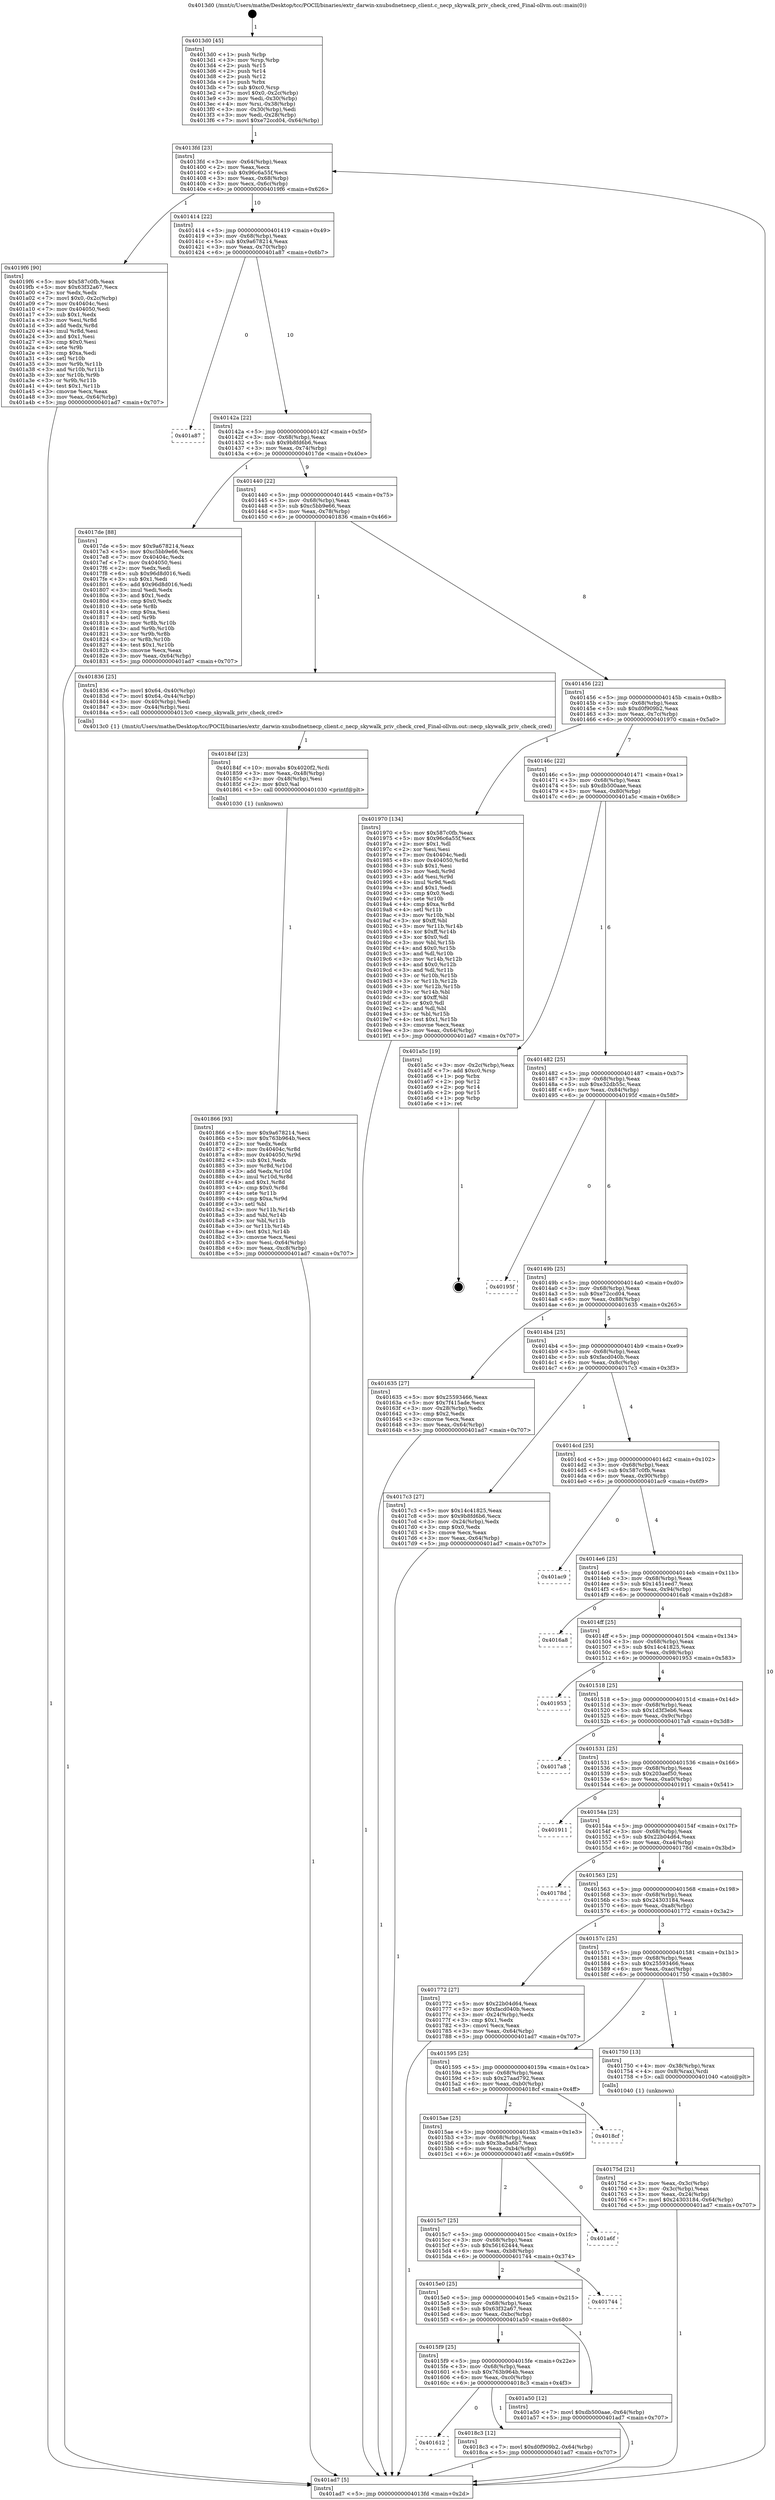 digraph "0x4013d0" {
  label = "0x4013d0 (/mnt/c/Users/mathe/Desktop/tcc/POCII/binaries/extr_darwin-xnubsdnetnecp_client.c_necp_skywalk_priv_check_cred_Final-ollvm.out::main(0))"
  labelloc = "t"
  node[shape=record]

  Entry [label="",width=0.3,height=0.3,shape=circle,fillcolor=black,style=filled]
  "0x4013fd" [label="{
     0x4013fd [23]\l
     | [instrs]\l
     &nbsp;&nbsp;0x4013fd \<+3\>: mov -0x64(%rbp),%eax\l
     &nbsp;&nbsp;0x401400 \<+2\>: mov %eax,%ecx\l
     &nbsp;&nbsp;0x401402 \<+6\>: sub $0x96c6a55f,%ecx\l
     &nbsp;&nbsp;0x401408 \<+3\>: mov %eax,-0x68(%rbp)\l
     &nbsp;&nbsp;0x40140b \<+3\>: mov %ecx,-0x6c(%rbp)\l
     &nbsp;&nbsp;0x40140e \<+6\>: je 00000000004019f6 \<main+0x626\>\l
  }"]
  "0x4019f6" [label="{
     0x4019f6 [90]\l
     | [instrs]\l
     &nbsp;&nbsp;0x4019f6 \<+5\>: mov $0x587c0fb,%eax\l
     &nbsp;&nbsp;0x4019fb \<+5\>: mov $0x63f32a67,%ecx\l
     &nbsp;&nbsp;0x401a00 \<+2\>: xor %edx,%edx\l
     &nbsp;&nbsp;0x401a02 \<+7\>: movl $0x0,-0x2c(%rbp)\l
     &nbsp;&nbsp;0x401a09 \<+7\>: mov 0x40404c,%esi\l
     &nbsp;&nbsp;0x401a10 \<+7\>: mov 0x404050,%edi\l
     &nbsp;&nbsp;0x401a17 \<+3\>: sub $0x1,%edx\l
     &nbsp;&nbsp;0x401a1a \<+3\>: mov %esi,%r8d\l
     &nbsp;&nbsp;0x401a1d \<+3\>: add %edx,%r8d\l
     &nbsp;&nbsp;0x401a20 \<+4\>: imul %r8d,%esi\l
     &nbsp;&nbsp;0x401a24 \<+3\>: and $0x1,%esi\l
     &nbsp;&nbsp;0x401a27 \<+3\>: cmp $0x0,%esi\l
     &nbsp;&nbsp;0x401a2a \<+4\>: sete %r9b\l
     &nbsp;&nbsp;0x401a2e \<+3\>: cmp $0xa,%edi\l
     &nbsp;&nbsp;0x401a31 \<+4\>: setl %r10b\l
     &nbsp;&nbsp;0x401a35 \<+3\>: mov %r9b,%r11b\l
     &nbsp;&nbsp;0x401a38 \<+3\>: and %r10b,%r11b\l
     &nbsp;&nbsp;0x401a3b \<+3\>: xor %r10b,%r9b\l
     &nbsp;&nbsp;0x401a3e \<+3\>: or %r9b,%r11b\l
     &nbsp;&nbsp;0x401a41 \<+4\>: test $0x1,%r11b\l
     &nbsp;&nbsp;0x401a45 \<+3\>: cmovne %ecx,%eax\l
     &nbsp;&nbsp;0x401a48 \<+3\>: mov %eax,-0x64(%rbp)\l
     &nbsp;&nbsp;0x401a4b \<+5\>: jmp 0000000000401ad7 \<main+0x707\>\l
  }"]
  "0x401414" [label="{
     0x401414 [22]\l
     | [instrs]\l
     &nbsp;&nbsp;0x401414 \<+5\>: jmp 0000000000401419 \<main+0x49\>\l
     &nbsp;&nbsp;0x401419 \<+3\>: mov -0x68(%rbp),%eax\l
     &nbsp;&nbsp;0x40141c \<+5\>: sub $0x9a678214,%eax\l
     &nbsp;&nbsp;0x401421 \<+3\>: mov %eax,-0x70(%rbp)\l
     &nbsp;&nbsp;0x401424 \<+6\>: je 0000000000401a87 \<main+0x6b7\>\l
  }"]
  Exit [label="",width=0.3,height=0.3,shape=circle,fillcolor=black,style=filled,peripheries=2]
  "0x401a87" [label="{
     0x401a87\l
  }", style=dashed]
  "0x40142a" [label="{
     0x40142a [22]\l
     | [instrs]\l
     &nbsp;&nbsp;0x40142a \<+5\>: jmp 000000000040142f \<main+0x5f\>\l
     &nbsp;&nbsp;0x40142f \<+3\>: mov -0x68(%rbp),%eax\l
     &nbsp;&nbsp;0x401432 \<+5\>: sub $0x9b8fd6b6,%eax\l
     &nbsp;&nbsp;0x401437 \<+3\>: mov %eax,-0x74(%rbp)\l
     &nbsp;&nbsp;0x40143a \<+6\>: je 00000000004017de \<main+0x40e\>\l
  }"]
  "0x401612" [label="{
     0x401612\l
  }", style=dashed]
  "0x4017de" [label="{
     0x4017de [88]\l
     | [instrs]\l
     &nbsp;&nbsp;0x4017de \<+5\>: mov $0x9a678214,%eax\l
     &nbsp;&nbsp;0x4017e3 \<+5\>: mov $0xc5bb9e66,%ecx\l
     &nbsp;&nbsp;0x4017e8 \<+7\>: mov 0x40404c,%edx\l
     &nbsp;&nbsp;0x4017ef \<+7\>: mov 0x404050,%esi\l
     &nbsp;&nbsp;0x4017f6 \<+2\>: mov %edx,%edi\l
     &nbsp;&nbsp;0x4017f8 \<+6\>: sub $0x96d8d016,%edi\l
     &nbsp;&nbsp;0x4017fe \<+3\>: sub $0x1,%edi\l
     &nbsp;&nbsp;0x401801 \<+6\>: add $0x96d8d016,%edi\l
     &nbsp;&nbsp;0x401807 \<+3\>: imul %edi,%edx\l
     &nbsp;&nbsp;0x40180a \<+3\>: and $0x1,%edx\l
     &nbsp;&nbsp;0x40180d \<+3\>: cmp $0x0,%edx\l
     &nbsp;&nbsp;0x401810 \<+4\>: sete %r8b\l
     &nbsp;&nbsp;0x401814 \<+3\>: cmp $0xa,%esi\l
     &nbsp;&nbsp;0x401817 \<+4\>: setl %r9b\l
     &nbsp;&nbsp;0x40181b \<+3\>: mov %r8b,%r10b\l
     &nbsp;&nbsp;0x40181e \<+3\>: and %r9b,%r10b\l
     &nbsp;&nbsp;0x401821 \<+3\>: xor %r9b,%r8b\l
     &nbsp;&nbsp;0x401824 \<+3\>: or %r8b,%r10b\l
     &nbsp;&nbsp;0x401827 \<+4\>: test $0x1,%r10b\l
     &nbsp;&nbsp;0x40182b \<+3\>: cmovne %ecx,%eax\l
     &nbsp;&nbsp;0x40182e \<+3\>: mov %eax,-0x64(%rbp)\l
     &nbsp;&nbsp;0x401831 \<+5\>: jmp 0000000000401ad7 \<main+0x707\>\l
  }"]
  "0x401440" [label="{
     0x401440 [22]\l
     | [instrs]\l
     &nbsp;&nbsp;0x401440 \<+5\>: jmp 0000000000401445 \<main+0x75\>\l
     &nbsp;&nbsp;0x401445 \<+3\>: mov -0x68(%rbp),%eax\l
     &nbsp;&nbsp;0x401448 \<+5\>: sub $0xc5bb9e66,%eax\l
     &nbsp;&nbsp;0x40144d \<+3\>: mov %eax,-0x78(%rbp)\l
     &nbsp;&nbsp;0x401450 \<+6\>: je 0000000000401836 \<main+0x466\>\l
  }"]
  "0x4018c3" [label="{
     0x4018c3 [12]\l
     | [instrs]\l
     &nbsp;&nbsp;0x4018c3 \<+7\>: movl $0xd0f909b2,-0x64(%rbp)\l
     &nbsp;&nbsp;0x4018ca \<+5\>: jmp 0000000000401ad7 \<main+0x707\>\l
  }"]
  "0x401836" [label="{
     0x401836 [25]\l
     | [instrs]\l
     &nbsp;&nbsp;0x401836 \<+7\>: movl $0x64,-0x40(%rbp)\l
     &nbsp;&nbsp;0x40183d \<+7\>: movl $0x64,-0x44(%rbp)\l
     &nbsp;&nbsp;0x401844 \<+3\>: mov -0x40(%rbp),%edi\l
     &nbsp;&nbsp;0x401847 \<+3\>: mov -0x44(%rbp),%esi\l
     &nbsp;&nbsp;0x40184a \<+5\>: call 00000000004013c0 \<necp_skywalk_priv_check_cred\>\l
     | [calls]\l
     &nbsp;&nbsp;0x4013c0 \{1\} (/mnt/c/Users/mathe/Desktop/tcc/POCII/binaries/extr_darwin-xnubsdnetnecp_client.c_necp_skywalk_priv_check_cred_Final-ollvm.out::necp_skywalk_priv_check_cred)\l
  }"]
  "0x401456" [label="{
     0x401456 [22]\l
     | [instrs]\l
     &nbsp;&nbsp;0x401456 \<+5\>: jmp 000000000040145b \<main+0x8b\>\l
     &nbsp;&nbsp;0x40145b \<+3\>: mov -0x68(%rbp),%eax\l
     &nbsp;&nbsp;0x40145e \<+5\>: sub $0xd0f909b2,%eax\l
     &nbsp;&nbsp;0x401463 \<+3\>: mov %eax,-0x7c(%rbp)\l
     &nbsp;&nbsp;0x401466 \<+6\>: je 0000000000401970 \<main+0x5a0\>\l
  }"]
  "0x4015f9" [label="{
     0x4015f9 [25]\l
     | [instrs]\l
     &nbsp;&nbsp;0x4015f9 \<+5\>: jmp 00000000004015fe \<main+0x22e\>\l
     &nbsp;&nbsp;0x4015fe \<+3\>: mov -0x68(%rbp),%eax\l
     &nbsp;&nbsp;0x401601 \<+5\>: sub $0x763b964b,%eax\l
     &nbsp;&nbsp;0x401606 \<+6\>: mov %eax,-0xc0(%rbp)\l
     &nbsp;&nbsp;0x40160c \<+6\>: je 00000000004018c3 \<main+0x4f3\>\l
  }"]
  "0x401970" [label="{
     0x401970 [134]\l
     | [instrs]\l
     &nbsp;&nbsp;0x401970 \<+5\>: mov $0x587c0fb,%eax\l
     &nbsp;&nbsp;0x401975 \<+5\>: mov $0x96c6a55f,%ecx\l
     &nbsp;&nbsp;0x40197a \<+2\>: mov $0x1,%dl\l
     &nbsp;&nbsp;0x40197c \<+2\>: xor %esi,%esi\l
     &nbsp;&nbsp;0x40197e \<+7\>: mov 0x40404c,%edi\l
     &nbsp;&nbsp;0x401985 \<+8\>: mov 0x404050,%r8d\l
     &nbsp;&nbsp;0x40198d \<+3\>: sub $0x1,%esi\l
     &nbsp;&nbsp;0x401990 \<+3\>: mov %edi,%r9d\l
     &nbsp;&nbsp;0x401993 \<+3\>: add %esi,%r9d\l
     &nbsp;&nbsp;0x401996 \<+4\>: imul %r9d,%edi\l
     &nbsp;&nbsp;0x40199a \<+3\>: and $0x1,%edi\l
     &nbsp;&nbsp;0x40199d \<+3\>: cmp $0x0,%edi\l
     &nbsp;&nbsp;0x4019a0 \<+4\>: sete %r10b\l
     &nbsp;&nbsp;0x4019a4 \<+4\>: cmp $0xa,%r8d\l
     &nbsp;&nbsp;0x4019a8 \<+4\>: setl %r11b\l
     &nbsp;&nbsp;0x4019ac \<+3\>: mov %r10b,%bl\l
     &nbsp;&nbsp;0x4019af \<+3\>: xor $0xff,%bl\l
     &nbsp;&nbsp;0x4019b2 \<+3\>: mov %r11b,%r14b\l
     &nbsp;&nbsp;0x4019b5 \<+4\>: xor $0xff,%r14b\l
     &nbsp;&nbsp;0x4019b9 \<+3\>: xor $0x0,%dl\l
     &nbsp;&nbsp;0x4019bc \<+3\>: mov %bl,%r15b\l
     &nbsp;&nbsp;0x4019bf \<+4\>: and $0x0,%r15b\l
     &nbsp;&nbsp;0x4019c3 \<+3\>: and %dl,%r10b\l
     &nbsp;&nbsp;0x4019c6 \<+3\>: mov %r14b,%r12b\l
     &nbsp;&nbsp;0x4019c9 \<+4\>: and $0x0,%r12b\l
     &nbsp;&nbsp;0x4019cd \<+3\>: and %dl,%r11b\l
     &nbsp;&nbsp;0x4019d0 \<+3\>: or %r10b,%r15b\l
     &nbsp;&nbsp;0x4019d3 \<+3\>: or %r11b,%r12b\l
     &nbsp;&nbsp;0x4019d6 \<+3\>: xor %r12b,%r15b\l
     &nbsp;&nbsp;0x4019d9 \<+3\>: or %r14b,%bl\l
     &nbsp;&nbsp;0x4019dc \<+3\>: xor $0xff,%bl\l
     &nbsp;&nbsp;0x4019df \<+3\>: or $0x0,%dl\l
     &nbsp;&nbsp;0x4019e2 \<+2\>: and %dl,%bl\l
     &nbsp;&nbsp;0x4019e4 \<+3\>: or %bl,%r15b\l
     &nbsp;&nbsp;0x4019e7 \<+4\>: test $0x1,%r15b\l
     &nbsp;&nbsp;0x4019eb \<+3\>: cmovne %ecx,%eax\l
     &nbsp;&nbsp;0x4019ee \<+3\>: mov %eax,-0x64(%rbp)\l
     &nbsp;&nbsp;0x4019f1 \<+5\>: jmp 0000000000401ad7 \<main+0x707\>\l
  }"]
  "0x40146c" [label="{
     0x40146c [22]\l
     | [instrs]\l
     &nbsp;&nbsp;0x40146c \<+5\>: jmp 0000000000401471 \<main+0xa1\>\l
     &nbsp;&nbsp;0x401471 \<+3\>: mov -0x68(%rbp),%eax\l
     &nbsp;&nbsp;0x401474 \<+5\>: sub $0xdb500aae,%eax\l
     &nbsp;&nbsp;0x401479 \<+3\>: mov %eax,-0x80(%rbp)\l
     &nbsp;&nbsp;0x40147c \<+6\>: je 0000000000401a5c \<main+0x68c\>\l
  }"]
  "0x401a50" [label="{
     0x401a50 [12]\l
     | [instrs]\l
     &nbsp;&nbsp;0x401a50 \<+7\>: movl $0xdb500aae,-0x64(%rbp)\l
     &nbsp;&nbsp;0x401a57 \<+5\>: jmp 0000000000401ad7 \<main+0x707\>\l
  }"]
  "0x401a5c" [label="{
     0x401a5c [19]\l
     | [instrs]\l
     &nbsp;&nbsp;0x401a5c \<+3\>: mov -0x2c(%rbp),%eax\l
     &nbsp;&nbsp;0x401a5f \<+7\>: add $0xc0,%rsp\l
     &nbsp;&nbsp;0x401a66 \<+1\>: pop %rbx\l
     &nbsp;&nbsp;0x401a67 \<+2\>: pop %r12\l
     &nbsp;&nbsp;0x401a69 \<+2\>: pop %r14\l
     &nbsp;&nbsp;0x401a6b \<+2\>: pop %r15\l
     &nbsp;&nbsp;0x401a6d \<+1\>: pop %rbp\l
     &nbsp;&nbsp;0x401a6e \<+1\>: ret\l
  }"]
  "0x401482" [label="{
     0x401482 [25]\l
     | [instrs]\l
     &nbsp;&nbsp;0x401482 \<+5\>: jmp 0000000000401487 \<main+0xb7\>\l
     &nbsp;&nbsp;0x401487 \<+3\>: mov -0x68(%rbp),%eax\l
     &nbsp;&nbsp;0x40148a \<+5\>: sub $0xe32db55c,%eax\l
     &nbsp;&nbsp;0x40148f \<+6\>: mov %eax,-0x84(%rbp)\l
     &nbsp;&nbsp;0x401495 \<+6\>: je 000000000040195f \<main+0x58f\>\l
  }"]
  "0x4015e0" [label="{
     0x4015e0 [25]\l
     | [instrs]\l
     &nbsp;&nbsp;0x4015e0 \<+5\>: jmp 00000000004015e5 \<main+0x215\>\l
     &nbsp;&nbsp;0x4015e5 \<+3\>: mov -0x68(%rbp),%eax\l
     &nbsp;&nbsp;0x4015e8 \<+5\>: sub $0x63f32a67,%eax\l
     &nbsp;&nbsp;0x4015ed \<+6\>: mov %eax,-0xbc(%rbp)\l
     &nbsp;&nbsp;0x4015f3 \<+6\>: je 0000000000401a50 \<main+0x680\>\l
  }"]
  "0x40195f" [label="{
     0x40195f\l
  }", style=dashed]
  "0x40149b" [label="{
     0x40149b [25]\l
     | [instrs]\l
     &nbsp;&nbsp;0x40149b \<+5\>: jmp 00000000004014a0 \<main+0xd0\>\l
     &nbsp;&nbsp;0x4014a0 \<+3\>: mov -0x68(%rbp),%eax\l
     &nbsp;&nbsp;0x4014a3 \<+5\>: sub $0xe72ccd04,%eax\l
     &nbsp;&nbsp;0x4014a8 \<+6\>: mov %eax,-0x88(%rbp)\l
     &nbsp;&nbsp;0x4014ae \<+6\>: je 0000000000401635 \<main+0x265\>\l
  }"]
  "0x401744" [label="{
     0x401744\l
  }", style=dashed]
  "0x401635" [label="{
     0x401635 [27]\l
     | [instrs]\l
     &nbsp;&nbsp;0x401635 \<+5\>: mov $0x25593466,%eax\l
     &nbsp;&nbsp;0x40163a \<+5\>: mov $0x7f415ade,%ecx\l
     &nbsp;&nbsp;0x40163f \<+3\>: mov -0x28(%rbp),%edx\l
     &nbsp;&nbsp;0x401642 \<+3\>: cmp $0x2,%edx\l
     &nbsp;&nbsp;0x401645 \<+3\>: cmovne %ecx,%eax\l
     &nbsp;&nbsp;0x401648 \<+3\>: mov %eax,-0x64(%rbp)\l
     &nbsp;&nbsp;0x40164b \<+5\>: jmp 0000000000401ad7 \<main+0x707\>\l
  }"]
  "0x4014b4" [label="{
     0x4014b4 [25]\l
     | [instrs]\l
     &nbsp;&nbsp;0x4014b4 \<+5\>: jmp 00000000004014b9 \<main+0xe9\>\l
     &nbsp;&nbsp;0x4014b9 \<+3\>: mov -0x68(%rbp),%eax\l
     &nbsp;&nbsp;0x4014bc \<+5\>: sub $0xfacd040b,%eax\l
     &nbsp;&nbsp;0x4014c1 \<+6\>: mov %eax,-0x8c(%rbp)\l
     &nbsp;&nbsp;0x4014c7 \<+6\>: je 00000000004017c3 \<main+0x3f3\>\l
  }"]
  "0x401ad7" [label="{
     0x401ad7 [5]\l
     | [instrs]\l
     &nbsp;&nbsp;0x401ad7 \<+5\>: jmp 00000000004013fd \<main+0x2d\>\l
  }"]
  "0x4013d0" [label="{
     0x4013d0 [45]\l
     | [instrs]\l
     &nbsp;&nbsp;0x4013d0 \<+1\>: push %rbp\l
     &nbsp;&nbsp;0x4013d1 \<+3\>: mov %rsp,%rbp\l
     &nbsp;&nbsp;0x4013d4 \<+2\>: push %r15\l
     &nbsp;&nbsp;0x4013d6 \<+2\>: push %r14\l
     &nbsp;&nbsp;0x4013d8 \<+2\>: push %r12\l
     &nbsp;&nbsp;0x4013da \<+1\>: push %rbx\l
     &nbsp;&nbsp;0x4013db \<+7\>: sub $0xc0,%rsp\l
     &nbsp;&nbsp;0x4013e2 \<+7\>: movl $0x0,-0x2c(%rbp)\l
     &nbsp;&nbsp;0x4013e9 \<+3\>: mov %edi,-0x30(%rbp)\l
     &nbsp;&nbsp;0x4013ec \<+4\>: mov %rsi,-0x38(%rbp)\l
     &nbsp;&nbsp;0x4013f0 \<+3\>: mov -0x30(%rbp),%edi\l
     &nbsp;&nbsp;0x4013f3 \<+3\>: mov %edi,-0x28(%rbp)\l
     &nbsp;&nbsp;0x4013f6 \<+7\>: movl $0xe72ccd04,-0x64(%rbp)\l
  }"]
  "0x4015c7" [label="{
     0x4015c7 [25]\l
     | [instrs]\l
     &nbsp;&nbsp;0x4015c7 \<+5\>: jmp 00000000004015cc \<main+0x1fc\>\l
     &nbsp;&nbsp;0x4015cc \<+3\>: mov -0x68(%rbp),%eax\l
     &nbsp;&nbsp;0x4015cf \<+5\>: sub $0x56162444,%eax\l
     &nbsp;&nbsp;0x4015d4 \<+6\>: mov %eax,-0xb8(%rbp)\l
     &nbsp;&nbsp;0x4015da \<+6\>: je 0000000000401744 \<main+0x374\>\l
  }"]
  "0x4017c3" [label="{
     0x4017c3 [27]\l
     | [instrs]\l
     &nbsp;&nbsp;0x4017c3 \<+5\>: mov $0x14c41825,%eax\l
     &nbsp;&nbsp;0x4017c8 \<+5\>: mov $0x9b8fd6b6,%ecx\l
     &nbsp;&nbsp;0x4017cd \<+3\>: mov -0x24(%rbp),%edx\l
     &nbsp;&nbsp;0x4017d0 \<+3\>: cmp $0x0,%edx\l
     &nbsp;&nbsp;0x4017d3 \<+3\>: cmove %ecx,%eax\l
     &nbsp;&nbsp;0x4017d6 \<+3\>: mov %eax,-0x64(%rbp)\l
     &nbsp;&nbsp;0x4017d9 \<+5\>: jmp 0000000000401ad7 \<main+0x707\>\l
  }"]
  "0x4014cd" [label="{
     0x4014cd [25]\l
     | [instrs]\l
     &nbsp;&nbsp;0x4014cd \<+5\>: jmp 00000000004014d2 \<main+0x102\>\l
     &nbsp;&nbsp;0x4014d2 \<+3\>: mov -0x68(%rbp),%eax\l
     &nbsp;&nbsp;0x4014d5 \<+5\>: sub $0x587c0fb,%eax\l
     &nbsp;&nbsp;0x4014da \<+6\>: mov %eax,-0x90(%rbp)\l
     &nbsp;&nbsp;0x4014e0 \<+6\>: je 0000000000401ac9 \<main+0x6f9\>\l
  }"]
  "0x401a6f" [label="{
     0x401a6f\l
  }", style=dashed]
  "0x401ac9" [label="{
     0x401ac9\l
  }", style=dashed]
  "0x4014e6" [label="{
     0x4014e6 [25]\l
     | [instrs]\l
     &nbsp;&nbsp;0x4014e6 \<+5\>: jmp 00000000004014eb \<main+0x11b\>\l
     &nbsp;&nbsp;0x4014eb \<+3\>: mov -0x68(%rbp),%eax\l
     &nbsp;&nbsp;0x4014ee \<+5\>: sub $0x1451eed7,%eax\l
     &nbsp;&nbsp;0x4014f3 \<+6\>: mov %eax,-0x94(%rbp)\l
     &nbsp;&nbsp;0x4014f9 \<+6\>: je 00000000004016a8 \<main+0x2d8\>\l
  }"]
  "0x4015ae" [label="{
     0x4015ae [25]\l
     | [instrs]\l
     &nbsp;&nbsp;0x4015ae \<+5\>: jmp 00000000004015b3 \<main+0x1e3\>\l
     &nbsp;&nbsp;0x4015b3 \<+3\>: mov -0x68(%rbp),%eax\l
     &nbsp;&nbsp;0x4015b6 \<+5\>: sub $0x3ba5a6b7,%eax\l
     &nbsp;&nbsp;0x4015bb \<+6\>: mov %eax,-0xb4(%rbp)\l
     &nbsp;&nbsp;0x4015c1 \<+6\>: je 0000000000401a6f \<main+0x69f\>\l
  }"]
  "0x4016a8" [label="{
     0x4016a8\l
  }", style=dashed]
  "0x4014ff" [label="{
     0x4014ff [25]\l
     | [instrs]\l
     &nbsp;&nbsp;0x4014ff \<+5\>: jmp 0000000000401504 \<main+0x134\>\l
     &nbsp;&nbsp;0x401504 \<+3\>: mov -0x68(%rbp),%eax\l
     &nbsp;&nbsp;0x401507 \<+5\>: sub $0x14c41825,%eax\l
     &nbsp;&nbsp;0x40150c \<+6\>: mov %eax,-0x98(%rbp)\l
     &nbsp;&nbsp;0x401512 \<+6\>: je 0000000000401953 \<main+0x583\>\l
  }"]
  "0x4018cf" [label="{
     0x4018cf\l
  }", style=dashed]
  "0x401953" [label="{
     0x401953\l
  }", style=dashed]
  "0x401518" [label="{
     0x401518 [25]\l
     | [instrs]\l
     &nbsp;&nbsp;0x401518 \<+5\>: jmp 000000000040151d \<main+0x14d\>\l
     &nbsp;&nbsp;0x40151d \<+3\>: mov -0x68(%rbp),%eax\l
     &nbsp;&nbsp;0x401520 \<+5\>: sub $0x1d3f3eb6,%eax\l
     &nbsp;&nbsp;0x401525 \<+6\>: mov %eax,-0x9c(%rbp)\l
     &nbsp;&nbsp;0x40152b \<+6\>: je 00000000004017a8 \<main+0x3d8\>\l
  }"]
  "0x401866" [label="{
     0x401866 [93]\l
     | [instrs]\l
     &nbsp;&nbsp;0x401866 \<+5\>: mov $0x9a678214,%esi\l
     &nbsp;&nbsp;0x40186b \<+5\>: mov $0x763b964b,%ecx\l
     &nbsp;&nbsp;0x401870 \<+2\>: xor %edx,%edx\l
     &nbsp;&nbsp;0x401872 \<+8\>: mov 0x40404c,%r8d\l
     &nbsp;&nbsp;0x40187a \<+8\>: mov 0x404050,%r9d\l
     &nbsp;&nbsp;0x401882 \<+3\>: sub $0x1,%edx\l
     &nbsp;&nbsp;0x401885 \<+3\>: mov %r8d,%r10d\l
     &nbsp;&nbsp;0x401888 \<+3\>: add %edx,%r10d\l
     &nbsp;&nbsp;0x40188b \<+4\>: imul %r10d,%r8d\l
     &nbsp;&nbsp;0x40188f \<+4\>: and $0x1,%r8d\l
     &nbsp;&nbsp;0x401893 \<+4\>: cmp $0x0,%r8d\l
     &nbsp;&nbsp;0x401897 \<+4\>: sete %r11b\l
     &nbsp;&nbsp;0x40189b \<+4\>: cmp $0xa,%r9d\l
     &nbsp;&nbsp;0x40189f \<+3\>: setl %bl\l
     &nbsp;&nbsp;0x4018a2 \<+3\>: mov %r11b,%r14b\l
     &nbsp;&nbsp;0x4018a5 \<+3\>: and %bl,%r14b\l
     &nbsp;&nbsp;0x4018a8 \<+3\>: xor %bl,%r11b\l
     &nbsp;&nbsp;0x4018ab \<+3\>: or %r11b,%r14b\l
     &nbsp;&nbsp;0x4018ae \<+4\>: test $0x1,%r14b\l
     &nbsp;&nbsp;0x4018b2 \<+3\>: cmovne %ecx,%esi\l
     &nbsp;&nbsp;0x4018b5 \<+3\>: mov %esi,-0x64(%rbp)\l
     &nbsp;&nbsp;0x4018b8 \<+6\>: mov %eax,-0xc8(%rbp)\l
     &nbsp;&nbsp;0x4018be \<+5\>: jmp 0000000000401ad7 \<main+0x707\>\l
  }"]
  "0x4017a8" [label="{
     0x4017a8\l
  }", style=dashed]
  "0x401531" [label="{
     0x401531 [25]\l
     | [instrs]\l
     &nbsp;&nbsp;0x401531 \<+5\>: jmp 0000000000401536 \<main+0x166\>\l
     &nbsp;&nbsp;0x401536 \<+3\>: mov -0x68(%rbp),%eax\l
     &nbsp;&nbsp;0x401539 \<+5\>: sub $0x203aef50,%eax\l
     &nbsp;&nbsp;0x40153e \<+6\>: mov %eax,-0xa0(%rbp)\l
     &nbsp;&nbsp;0x401544 \<+6\>: je 0000000000401911 \<main+0x541\>\l
  }"]
  "0x40184f" [label="{
     0x40184f [23]\l
     | [instrs]\l
     &nbsp;&nbsp;0x40184f \<+10\>: movabs $0x4020f2,%rdi\l
     &nbsp;&nbsp;0x401859 \<+3\>: mov %eax,-0x48(%rbp)\l
     &nbsp;&nbsp;0x40185c \<+3\>: mov -0x48(%rbp),%esi\l
     &nbsp;&nbsp;0x40185f \<+2\>: mov $0x0,%al\l
     &nbsp;&nbsp;0x401861 \<+5\>: call 0000000000401030 \<printf@plt\>\l
     | [calls]\l
     &nbsp;&nbsp;0x401030 \{1\} (unknown)\l
  }"]
  "0x401911" [label="{
     0x401911\l
  }", style=dashed]
  "0x40154a" [label="{
     0x40154a [25]\l
     | [instrs]\l
     &nbsp;&nbsp;0x40154a \<+5\>: jmp 000000000040154f \<main+0x17f\>\l
     &nbsp;&nbsp;0x40154f \<+3\>: mov -0x68(%rbp),%eax\l
     &nbsp;&nbsp;0x401552 \<+5\>: sub $0x22b04d64,%eax\l
     &nbsp;&nbsp;0x401557 \<+6\>: mov %eax,-0xa4(%rbp)\l
     &nbsp;&nbsp;0x40155d \<+6\>: je 000000000040178d \<main+0x3bd\>\l
  }"]
  "0x40175d" [label="{
     0x40175d [21]\l
     | [instrs]\l
     &nbsp;&nbsp;0x40175d \<+3\>: mov %eax,-0x3c(%rbp)\l
     &nbsp;&nbsp;0x401760 \<+3\>: mov -0x3c(%rbp),%eax\l
     &nbsp;&nbsp;0x401763 \<+3\>: mov %eax,-0x24(%rbp)\l
     &nbsp;&nbsp;0x401766 \<+7\>: movl $0x24303184,-0x64(%rbp)\l
     &nbsp;&nbsp;0x40176d \<+5\>: jmp 0000000000401ad7 \<main+0x707\>\l
  }"]
  "0x40178d" [label="{
     0x40178d\l
  }", style=dashed]
  "0x401563" [label="{
     0x401563 [25]\l
     | [instrs]\l
     &nbsp;&nbsp;0x401563 \<+5\>: jmp 0000000000401568 \<main+0x198\>\l
     &nbsp;&nbsp;0x401568 \<+3\>: mov -0x68(%rbp),%eax\l
     &nbsp;&nbsp;0x40156b \<+5\>: sub $0x24303184,%eax\l
     &nbsp;&nbsp;0x401570 \<+6\>: mov %eax,-0xa8(%rbp)\l
     &nbsp;&nbsp;0x401576 \<+6\>: je 0000000000401772 \<main+0x3a2\>\l
  }"]
  "0x401595" [label="{
     0x401595 [25]\l
     | [instrs]\l
     &nbsp;&nbsp;0x401595 \<+5\>: jmp 000000000040159a \<main+0x1ca\>\l
     &nbsp;&nbsp;0x40159a \<+3\>: mov -0x68(%rbp),%eax\l
     &nbsp;&nbsp;0x40159d \<+5\>: sub $0x27aad792,%eax\l
     &nbsp;&nbsp;0x4015a2 \<+6\>: mov %eax,-0xb0(%rbp)\l
     &nbsp;&nbsp;0x4015a8 \<+6\>: je 00000000004018cf \<main+0x4ff\>\l
  }"]
  "0x401772" [label="{
     0x401772 [27]\l
     | [instrs]\l
     &nbsp;&nbsp;0x401772 \<+5\>: mov $0x22b04d64,%eax\l
     &nbsp;&nbsp;0x401777 \<+5\>: mov $0xfacd040b,%ecx\l
     &nbsp;&nbsp;0x40177c \<+3\>: mov -0x24(%rbp),%edx\l
     &nbsp;&nbsp;0x40177f \<+3\>: cmp $0x1,%edx\l
     &nbsp;&nbsp;0x401782 \<+3\>: cmovl %ecx,%eax\l
     &nbsp;&nbsp;0x401785 \<+3\>: mov %eax,-0x64(%rbp)\l
     &nbsp;&nbsp;0x401788 \<+5\>: jmp 0000000000401ad7 \<main+0x707\>\l
  }"]
  "0x40157c" [label="{
     0x40157c [25]\l
     | [instrs]\l
     &nbsp;&nbsp;0x40157c \<+5\>: jmp 0000000000401581 \<main+0x1b1\>\l
     &nbsp;&nbsp;0x401581 \<+3\>: mov -0x68(%rbp),%eax\l
     &nbsp;&nbsp;0x401584 \<+5\>: sub $0x25593466,%eax\l
     &nbsp;&nbsp;0x401589 \<+6\>: mov %eax,-0xac(%rbp)\l
     &nbsp;&nbsp;0x40158f \<+6\>: je 0000000000401750 \<main+0x380\>\l
  }"]
  "0x401750" [label="{
     0x401750 [13]\l
     | [instrs]\l
     &nbsp;&nbsp;0x401750 \<+4\>: mov -0x38(%rbp),%rax\l
     &nbsp;&nbsp;0x401754 \<+4\>: mov 0x8(%rax),%rdi\l
     &nbsp;&nbsp;0x401758 \<+5\>: call 0000000000401040 \<atoi@plt\>\l
     | [calls]\l
     &nbsp;&nbsp;0x401040 \{1\} (unknown)\l
  }"]
  Entry -> "0x4013d0" [label=" 1"]
  "0x4013fd" -> "0x4019f6" [label=" 1"]
  "0x4013fd" -> "0x401414" [label=" 10"]
  "0x401a5c" -> Exit [label=" 1"]
  "0x401414" -> "0x401a87" [label=" 0"]
  "0x401414" -> "0x40142a" [label=" 10"]
  "0x401a50" -> "0x401ad7" [label=" 1"]
  "0x40142a" -> "0x4017de" [label=" 1"]
  "0x40142a" -> "0x401440" [label=" 9"]
  "0x4019f6" -> "0x401ad7" [label=" 1"]
  "0x401440" -> "0x401836" [label=" 1"]
  "0x401440" -> "0x401456" [label=" 8"]
  "0x401970" -> "0x401ad7" [label=" 1"]
  "0x401456" -> "0x401970" [label=" 1"]
  "0x401456" -> "0x40146c" [label=" 7"]
  "0x4015f9" -> "0x401612" [label=" 0"]
  "0x40146c" -> "0x401a5c" [label=" 1"]
  "0x40146c" -> "0x401482" [label=" 6"]
  "0x4015f9" -> "0x4018c3" [label=" 1"]
  "0x401482" -> "0x40195f" [label=" 0"]
  "0x401482" -> "0x40149b" [label=" 6"]
  "0x4015e0" -> "0x4015f9" [label=" 1"]
  "0x40149b" -> "0x401635" [label=" 1"]
  "0x40149b" -> "0x4014b4" [label=" 5"]
  "0x401635" -> "0x401ad7" [label=" 1"]
  "0x4013d0" -> "0x4013fd" [label=" 1"]
  "0x401ad7" -> "0x4013fd" [label=" 10"]
  "0x4015e0" -> "0x401a50" [label=" 1"]
  "0x4014b4" -> "0x4017c3" [label=" 1"]
  "0x4014b4" -> "0x4014cd" [label=" 4"]
  "0x4015c7" -> "0x4015e0" [label=" 2"]
  "0x4014cd" -> "0x401ac9" [label=" 0"]
  "0x4014cd" -> "0x4014e6" [label=" 4"]
  "0x4015c7" -> "0x401744" [label=" 0"]
  "0x4014e6" -> "0x4016a8" [label=" 0"]
  "0x4014e6" -> "0x4014ff" [label=" 4"]
  "0x4015ae" -> "0x4015c7" [label=" 2"]
  "0x4014ff" -> "0x401953" [label=" 0"]
  "0x4014ff" -> "0x401518" [label=" 4"]
  "0x4015ae" -> "0x401a6f" [label=" 0"]
  "0x401518" -> "0x4017a8" [label=" 0"]
  "0x401518" -> "0x401531" [label=" 4"]
  "0x401595" -> "0x4015ae" [label=" 2"]
  "0x401531" -> "0x401911" [label=" 0"]
  "0x401531" -> "0x40154a" [label=" 4"]
  "0x401595" -> "0x4018cf" [label=" 0"]
  "0x40154a" -> "0x40178d" [label=" 0"]
  "0x40154a" -> "0x401563" [label=" 4"]
  "0x4018c3" -> "0x401ad7" [label=" 1"]
  "0x401563" -> "0x401772" [label=" 1"]
  "0x401563" -> "0x40157c" [label=" 3"]
  "0x401866" -> "0x401ad7" [label=" 1"]
  "0x40157c" -> "0x401750" [label=" 1"]
  "0x40157c" -> "0x401595" [label=" 2"]
  "0x401750" -> "0x40175d" [label=" 1"]
  "0x40175d" -> "0x401ad7" [label=" 1"]
  "0x401772" -> "0x401ad7" [label=" 1"]
  "0x4017c3" -> "0x401ad7" [label=" 1"]
  "0x4017de" -> "0x401ad7" [label=" 1"]
  "0x401836" -> "0x40184f" [label=" 1"]
  "0x40184f" -> "0x401866" [label=" 1"]
}
